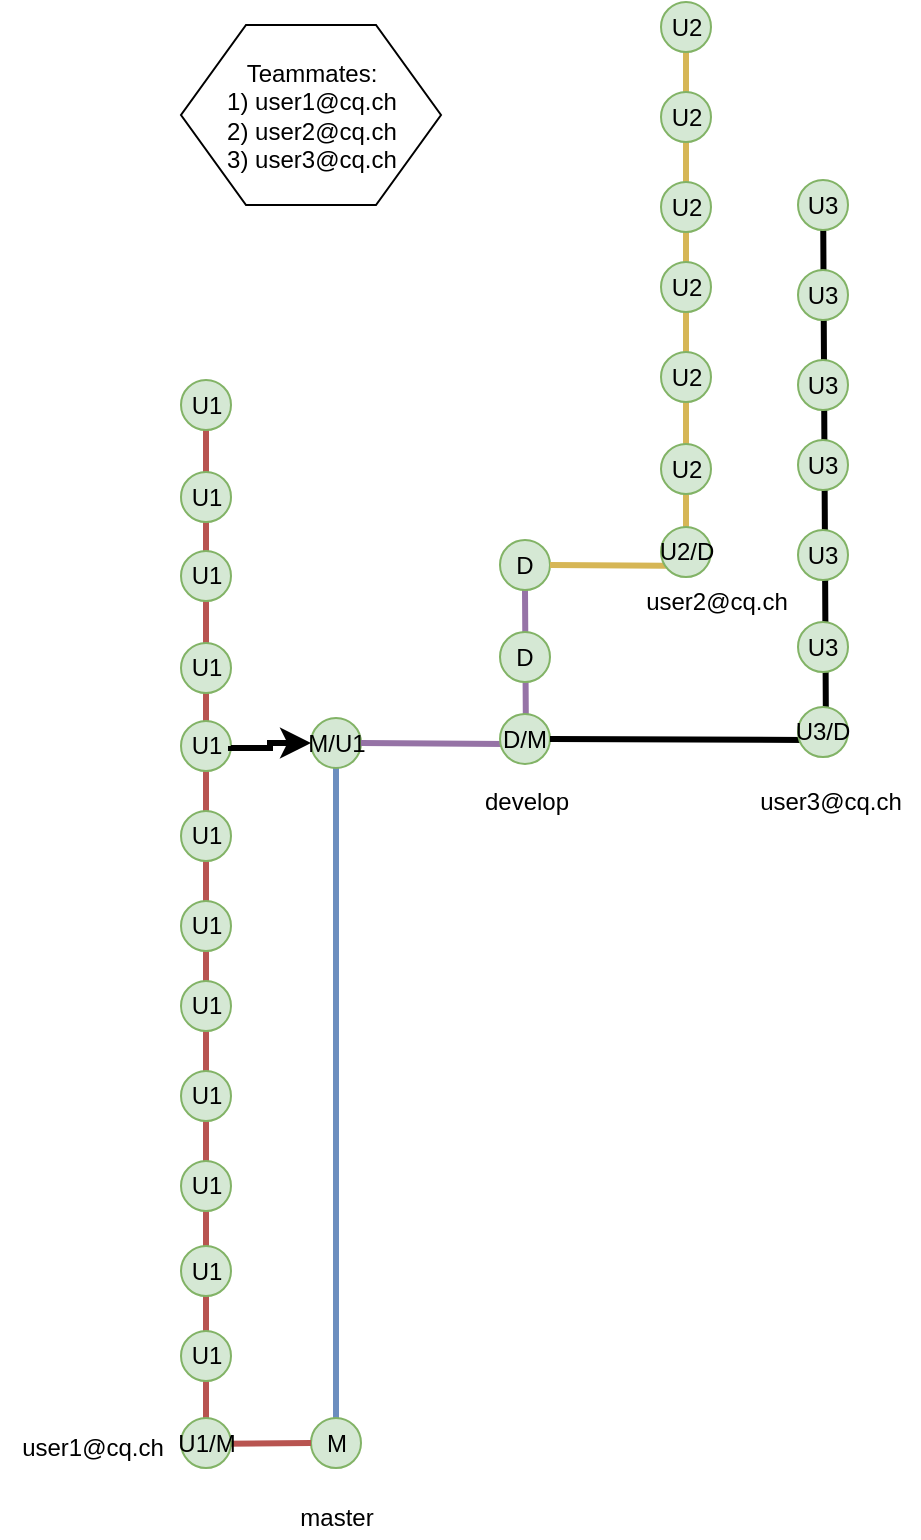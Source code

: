 <mxfile version="10.5.9" type="device"><diagram id="V6yAmOoKjTe_SRWj88Ov" name="Page-1"><mxGraphModel dx="1442" dy="952" grid="1" gridSize="10" guides="1" tooltips="1" connect="1" arrows="1" fold="1" page="1" pageScale="1" pageWidth="850" pageHeight="1100" math="0" shadow="0"><root><mxCell id="0"/><mxCell id="1" parent="0"/><mxCell id="MrpQgshm98CVDDjGtqXW-16" value="" style="endArrow=none;html=1;entryX=0.5;entryY=1;entryDx=0;entryDy=0;exitX=0.5;exitY=0;exitDx=0;exitDy=0;fillColor=#dae8fc;strokeColor=#6c8ebf;strokeWidth=3;align=center;" edge="1" parent="1" source="MrpQgshm98CVDDjGtqXW-1" target="MrpQgshm98CVDDjGtqXW-15"><mxGeometry width="50" height="50" relative="1" as="geometry"><mxPoint x="360" y="830" as="sourcePoint"/><mxPoint x="410" y="780" as="targetPoint"/></mxGeometry></mxCell><mxCell id="MrpQgshm98CVDDjGtqXW-1" value="M" style="ellipse;whiteSpace=wrap;html=1;aspect=fixed;fillColor=#d5e8d4;strokeColor=#82b366;align=center;" vertex="1" parent="1"><mxGeometry x="372.5" y="805" width="25" height="25" as="geometry"/></mxCell><mxCell id="MrpQgshm98CVDDjGtqXW-7" value="master" style="text;html=1;resizable=0;points=[];autosize=1;align=center;verticalAlign=top;spacingTop=-4;" vertex="1" parent="1"><mxGeometry x="360" y="845" width="50" height="20" as="geometry"/></mxCell><mxCell id="MrpQgshm98CVDDjGtqXW-15" value="M/U1" style="ellipse;whiteSpace=wrap;html=1;aspect=fixed;fillColor=#d5e8d4;strokeColor=#82b366;align=center;" vertex="1" parent="1"><mxGeometry x="372.5" y="455" width="25" height="25" as="geometry"/></mxCell><mxCell id="MrpQgshm98CVDDjGtqXW-18" value="Teammates:&lt;br&gt;1) user1@cq.ch&lt;br&gt;2) user2@cq.ch&lt;br&gt;3) user3@cq.ch&lt;br&gt;" style="shape=hexagon;perimeter=hexagonPerimeter2;whiteSpace=wrap;html=1;align=center;" vertex="1" parent="1"><mxGeometry x="307.5" y="108.5" width="130" height="90" as="geometry"/></mxCell><mxCell id="MrpQgshm98CVDDjGtqXW-19" value="" style="endArrow=none;html=1;exitX=0;exitY=0.5;exitDx=0;exitDy=0;fillColor=#f8cecc;strokeColor=#b85450;entryX=0.5;entryY=0;entryDx=0;entryDy=0;strokeWidth=3;align=center;" edge="1" parent="1" source="MrpQgshm98CVDDjGtqXW-1" target="MrpQgshm98CVDDjGtqXW-61"><mxGeometry width="50" height="50" relative="1" as="geometry"><mxPoint x="290" y="830" as="sourcePoint"/><mxPoint x="320" y="740" as="targetPoint"/><Array as="points"><mxPoint x="320" y="818"/></Array></mxGeometry></mxCell><mxCell id="MrpQgshm98CVDDjGtqXW-21" value="" style="endArrow=none;html=1;fillColor=#e1d5e7;strokeColor=#9673a6;entryX=0.5;entryY=1;entryDx=0;entryDy=0;strokeWidth=3;exitX=1;exitY=0.5;exitDx=0;exitDy=0;align=center;" edge="1" parent="1" source="MrpQgshm98CVDDjGtqXW-15" target="MrpQgshm98CVDDjGtqXW-34"><mxGeometry width="50" height="50" relative="1" as="geometry"><mxPoint x="400" y="820" as="sourcePoint"/><mxPoint x="480" y="720" as="targetPoint"/><Array as="points"><mxPoint x="480" y="468"/></Array></mxGeometry></mxCell><mxCell id="MrpQgshm98CVDDjGtqXW-22" value="develop&lt;br&gt;&lt;br&gt;" style="text;html=1;resizable=0;points=[];autosize=1;align=center;verticalAlign=top;spacingTop=-4;" vertex="1" parent="1"><mxGeometry x="449.5" y="486.5" width="60" height="30" as="geometry"/></mxCell><mxCell id="MrpQgshm98CVDDjGtqXW-23" value="user1@cq.ch" style="text;html=1;resizable=0;points=[];autosize=1;align=center;verticalAlign=top;spacingTop=-4;" vertex="1" parent="1"><mxGeometry x="217.5" y="810" width="90" height="20" as="geometry"/></mxCell><mxCell id="MrpQgshm98CVDDjGtqXW-33" value="D" style="ellipse;whiteSpace=wrap;html=1;aspect=fixed;fillColor=#d5e8d4;strokeColor=#82b366;align=center;" vertex="1" parent="1"><mxGeometry x="467" y="412" width="25" height="25" as="geometry"/></mxCell><mxCell id="MrpQgshm98CVDDjGtqXW-34" value="D" style="ellipse;whiteSpace=wrap;html=1;aspect=fixed;fillColor=#d5e8d4;strokeColor=#82b366;align=center;" vertex="1" parent="1"><mxGeometry x="467" y="366" width="25" height="25" as="geometry"/></mxCell><mxCell id="MrpQgshm98CVDDjGtqXW-36" value="" style="group;align=center;" vertex="1" connectable="0" parent="1"><mxGeometry x="307.5" y="456.5" width="25" height="330" as="geometry"/></mxCell><mxCell id="MrpQgshm98CVDDjGtqXW-37" value="U1" style="ellipse;whiteSpace=wrap;html=1;aspect=fixed;fillColor=#d5e8d4;strokeColor=#82b366;align=center;" vertex="1" parent="MrpQgshm98CVDDjGtqXW-36"><mxGeometry y="305" width="25" height="25" as="geometry"/></mxCell><mxCell id="MrpQgshm98CVDDjGtqXW-38" value="U1" style="ellipse;whiteSpace=wrap;html=1;aspect=fixed;fillColor=#d5e8d4;strokeColor=#82b366;align=center;" vertex="1" parent="MrpQgshm98CVDDjGtqXW-36"><mxGeometry y="262.5" width="25" height="25" as="geometry"/></mxCell><mxCell id="MrpQgshm98CVDDjGtqXW-39" value="U1" style="ellipse;whiteSpace=wrap;html=1;aspect=fixed;fillColor=#d5e8d4;strokeColor=#82b366;align=center;" vertex="1" parent="MrpQgshm98CVDDjGtqXW-36"><mxGeometry y="220" width="25" height="25" as="geometry"/></mxCell><mxCell id="MrpQgshm98CVDDjGtqXW-40" value="U1" style="ellipse;whiteSpace=wrap;html=1;aspect=fixed;fillColor=#d5e8d4;strokeColor=#82b366;align=center;" vertex="1" parent="MrpQgshm98CVDDjGtqXW-36"><mxGeometry y="175" width="25" height="25" as="geometry"/></mxCell><mxCell id="MrpQgshm98CVDDjGtqXW-41" value="U1" style="ellipse;whiteSpace=wrap;html=1;aspect=fixed;fillColor=#d5e8d4;strokeColor=#82b366;align=center;" vertex="1" parent="MrpQgshm98CVDDjGtqXW-36"><mxGeometry y="130" width="25" height="25" as="geometry"/></mxCell><mxCell id="MrpQgshm98CVDDjGtqXW-42" value="U1" style="ellipse;whiteSpace=wrap;html=1;aspect=fixed;fillColor=#d5e8d4;strokeColor=#82b366;align=center;" vertex="1" parent="MrpQgshm98CVDDjGtqXW-36"><mxGeometry y="90" width="25" height="25" as="geometry"/></mxCell><mxCell id="MrpQgshm98CVDDjGtqXW-43" value="U1" style="ellipse;whiteSpace=wrap;html=1;aspect=fixed;fillColor=#d5e8d4;strokeColor=#82b366;align=center;" vertex="1" parent="MrpQgshm98CVDDjGtqXW-36"><mxGeometry y="45" width="25" height="25" as="geometry"/></mxCell><mxCell id="MrpQgshm98CVDDjGtqXW-44" value="U1" style="ellipse;whiteSpace=wrap;html=1;aspect=fixed;fillColor=#d5e8d4;strokeColor=#82b366;align=center;" vertex="1" parent="MrpQgshm98CVDDjGtqXW-36"><mxGeometry width="25" height="25" as="geometry"/></mxCell><mxCell id="MrpQgshm98CVDDjGtqXW-45" value="" style="endArrow=none;html=1;exitX=1;exitY=0.5;exitDx=0;exitDy=0;fillColor=#fff2cc;strokeColor=#d6b656;entryX=0.5;entryY=1;entryDx=0;entryDy=0;strokeWidth=3;align=center;" edge="1" parent="1" source="MrpQgshm98CVDDjGtqXW-34" target="MrpQgshm98CVDDjGtqXW-53"><mxGeometry width="50" height="50" relative="1" as="geometry"><mxPoint x="540" y="690" as="sourcePoint"/><mxPoint x="560" y="580" as="targetPoint"/><Array as="points"><mxPoint x="560" y="379"/></Array></mxGeometry></mxCell><mxCell id="MrpQgshm98CVDDjGtqXW-46" value="user2@cq.ch" style="text;html=1;resizable=0;points=[];autosize=1;align=center;verticalAlign=top;spacingTop=-4;" vertex="1" parent="1"><mxGeometry x="530" y="386.5" width="90" height="20" as="geometry"/></mxCell><mxCell id="MrpQgshm98CVDDjGtqXW-54" value="" style="group" vertex="1" connectable="0" parent="1"><mxGeometry x="547.5" y="97" width="25" height="287.5" as="geometry"/></mxCell><mxCell id="MrpQgshm98CVDDjGtqXW-47" value="U2/D" style="ellipse;whiteSpace=wrap;html=1;aspect=fixed;fillColor=#d5e8d4;strokeColor=#82b366;align=center;" vertex="1" parent="MrpQgshm98CVDDjGtqXW-54"><mxGeometry y="262.5" width="25" height="25" as="geometry"/></mxCell><mxCell id="MrpQgshm98CVDDjGtqXW-48" value="U2" style="ellipse;whiteSpace=wrap;html=1;aspect=fixed;fillColor=#d5e8d4;strokeColor=#82b366;align=center;" vertex="1" parent="MrpQgshm98CVDDjGtqXW-54"><mxGeometry y="221" width="25" height="25" as="geometry"/></mxCell><mxCell id="MrpQgshm98CVDDjGtqXW-49" value="U2" style="ellipse;whiteSpace=wrap;html=1;aspect=fixed;fillColor=#d5e8d4;strokeColor=#82b366;align=center;" vertex="1" parent="MrpQgshm98CVDDjGtqXW-54"><mxGeometry y="175" width="25" height="25" as="geometry"/></mxCell><mxCell id="MrpQgshm98CVDDjGtqXW-50" value="U2" style="ellipse;whiteSpace=wrap;html=1;aspect=fixed;fillColor=#d5e8d4;strokeColor=#82b366;align=center;" vertex="1" parent="MrpQgshm98CVDDjGtqXW-54"><mxGeometry y="130" width="25" height="25" as="geometry"/></mxCell><mxCell id="MrpQgshm98CVDDjGtqXW-51" value="U2" style="ellipse;whiteSpace=wrap;html=1;aspect=fixed;fillColor=#d5e8d4;strokeColor=#82b366;align=center;" vertex="1" parent="MrpQgshm98CVDDjGtqXW-54"><mxGeometry y="90" width="25" height="25" as="geometry"/></mxCell><mxCell id="MrpQgshm98CVDDjGtqXW-52" value="U2" style="ellipse;whiteSpace=wrap;html=1;aspect=fixed;fillColor=#d5e8d4;strokeColor=#82b366;align=center;" vertex="1" parent="MrpQgshm98CVDDjGtqXW-54"><mxGeometry y="45" width="25" height="25" as="geometry"/></mxCell><mxCell id="MrpQgshm98CVDDjGtqXW-53" value="U2" style="ellipse;whiteSpace=wrap;html=1;aspect=fixed;fillColor=#d5e8d4;strokeColor=#82b366;" vertex="1" parent="MrpQgshm98CVDDjGtqXW-54"><mxGeometry width="25" height="25" as="geometry"/></mxCell><mxCell id="MrpQgshm98CVDDjGtqXW-58" value="U1" style="ellipse;whiteSpace=wrap;html=1;aspect=fixed;fillColor=#d5e8d4;strokeColor=#82b366;align=center;" vertex="1" parent="1"><mxGeometry x="307.5" y="417.5" width="25" height="25" as="geometry"/></mxCell><mxCell id="MrpQgshm98CVDDjGtqXW-59" value="U1" style="ellipse;whiteSpace=wrap;html=1;aspect=fixed;fillColor=#d5e8d4;strokeColor=#82b366;align=center;" vertex="1" parent="1"><mxGeometry x="307.5" y="371.5" width="25" height="25" as="geometry"/></mxCell><mxCell id="MrpQgshm98CVDDjGtqXW-60" value="U1" style="ellipse;whiteSpace=wrap;html=1;aspect=fixed;fillColor=#d5e8d4;strokeColor=#82b366;align=center;" vertex="1" parent="1"><mxGeometry x="307.5" y="332" width="25" height="25" as="geometry"/></mxCell><mxCell id="MrpQgshm98CVDDjGtqXW-61" value="U1" style="ellipse;whiteSpace=wrap;html=1;aspect=fixed;fillColor=#d5e8d4;strokeColor=#82b366;align=center;" vertex="1" parent="1"><mxGeometry x="307.5" y="286" width="25" height="25" as="geometry"/></mxCell><mxCell id="MrpQgshm98CVDDjGtqXW-31" value="D/M" style="ellipse;whiteSpace=wrap;html=1;aspect=fixed;fillColor=#d5e8d4;strokeColor=#82b366;align=center;" vertex="1" parent="1"><mxGeometry x="467" y="453" width="25" height="25" as="geometry"/></mxCell><mxCell id="MrpQgshm98CVDDjGtqXW-70" value="" style="endArrow=none;html=1;strokeWidth=3;exitX=1;exitY=0.5;exitDx=0;exitDy=0;entryX=0.5;entryY=0;entryDx=0;entryDy=0;align=center;" edge="1" parent="1" source="MrpQgshm98CVDDjGtqXW-31" target="MrpQgshm98CVDDjGtqXW-79"><mxGeometry width="50" height="50" relative="1" as="geometry"><mxPoint x="530" y="500" as="sourcePoint"/><mxPoint x="630" y="440" as="targetPoint"/><Array as="points"><mxPoint x="630" y="466"/></Array></mxGeometry></mxCell><mxCell id="MrpQgshm98CVDDjGtqXW-71" value="user3@cq.ch" style="text;html=1;resizable=0;points=[];autosize=1;align=center;verticalAlign=top;spacingTop=-4;" vertex="1" parent="1"><mxGeometry x="586.5" y="486.5" width="90" height="20" as="geometry"/></mxCell><mxCell id="MrpQgshm98CVDDjGtqXW-72" value="" style="group;align=center;" vertex="1" connectable="0" parent="1"><mxGeometry x="616" y="186" width="25" height="287.5" as="geometry"/></mxCell><mxCell id="MrpQgshm98CVDDjGtqXW-73" value="U3/D" style="ellipse;whiteSpace=wrap;html=1;aspect=fixed;fillColor=#d5e8d4;strokeColor=#82b366;align=center;" vertex="1" parent="MrpQgshm98CVDDjGtqXW-72"><mxGeometry y="263.5" width="25" height="25" as="geometry"/></mxCell><mxCell id="MrpQgshm98CVDDjGtqXW-74" value="U3" style="ellipse;whiteSpace=wrap;html=1;aspect=fixed;fillColor=#d5e8d4;strokeColor=#82b366;align=center;" vertex="1" parent="MrpQgshm98CVDDjGtqXW-72"><mxGeometry y="221" width="25" height="25" as="geometry"/></mxCell><mxCell id="MrpQgshm98CVDDjGtqXW-75" value="U3" style="ellipse;whiteSpace=wrap;html=1;aspect=fixed;fillColor=#d5e8d4;strokeColor=#82b366;align=center;" vertex="1" parent="MrpQgshm98CVDDjGtqXW-72"><mxGeometry y="175" width="25" height="25" as="geometry"/></mxCell><mxCell id="MrpQgshm98CVDDjGtqXW-76" value="U3" style="ellipse;whiteSpace=wrap;html=1;aspect=fixed;fillColor=#d5e8d4;strokeColor=#82b366;align=center;" vertex="1" parent="MrpQgshm98CVDDjGtqXW-72"><mxGeometry y="130" width="25" height="25" as="geometry"/></mxCell><mxCell id="MrpQgshm98CVDDjGtqXW-77" value="U3" style="ellipse;whiteSpace=wrap;html=1;aspect=fixed;fillColor=#d5e8d4;strokeColor=#82b366;align=center;" vertex="1" parent="MrpQgshm98CVDDjGtqXW-72"><mxGeometry y="90" width="25" height="25" as="geometry"/></mxCell><mxCell id="MrpQgshm98CVDDjGtqXW-78" value="U3" style="ellipse;whiteSpace=wrap;html=1;aspect=fixed;fillColor=#d5e8d4;strokeColor=#82b366;align=center;" vertex="1" parent="MrpQgshm98CVDDjGtqXW-72"><mxGeometry y="45" width="25" height="25" as="geometry"/></mxCell><mxCell id="MrpQgshm98CVDDjGtqXW-79" value="U3" style="ellipse;whiteSpace=wrap;html=1;aspect=fixed;fillColor=#d5e8d4;strokeColor=#82b366;align=center;" vertex="1" parent="MrpQgshm98CVDDjGtqXW-72"><mxGeometry width="25" height="25" as="geometry"/></mxCell><mxCell id="MrpQgshm98CVDDjGtqXW-81" value="U1/M" style="ellipse;whiteSpace=wrap;html=1;aspect=fixed;fillColor=#d5e8d4;strokeColor=#82b366;align=center;" vertex="1" parent="1"><mxGeometry x="307.5" y="805" width="25" height="25" as="geometry"/></mxCell><mxCell id="MrpQgshm98CVDDjGtqXW-82" style="edgeStyle=orthogonalEdgeStyle;rounded=0;orthogonalLoop=1;jettySize=auto;html=1;exitX=1;exitY=0.5;exitDx=0;exitDy=0;entryX=0;entryY=0.5;entryDx=0;entryDy=0;strokeWidth=3;align=center;" edge="1" parent="1" source="MrpQgshm98CVDDjGtqXW-44" target="MrpQgshm98CVDDjGtqXW-15"><mxGeometry relative="1" as="geometry"><Array as="points"><mxPoint x="352" y="470"/><mxPoint x="352" y="468"/></Array></mxGeometry></mxCell></root></mxGraphModel></diagram></mxfile>